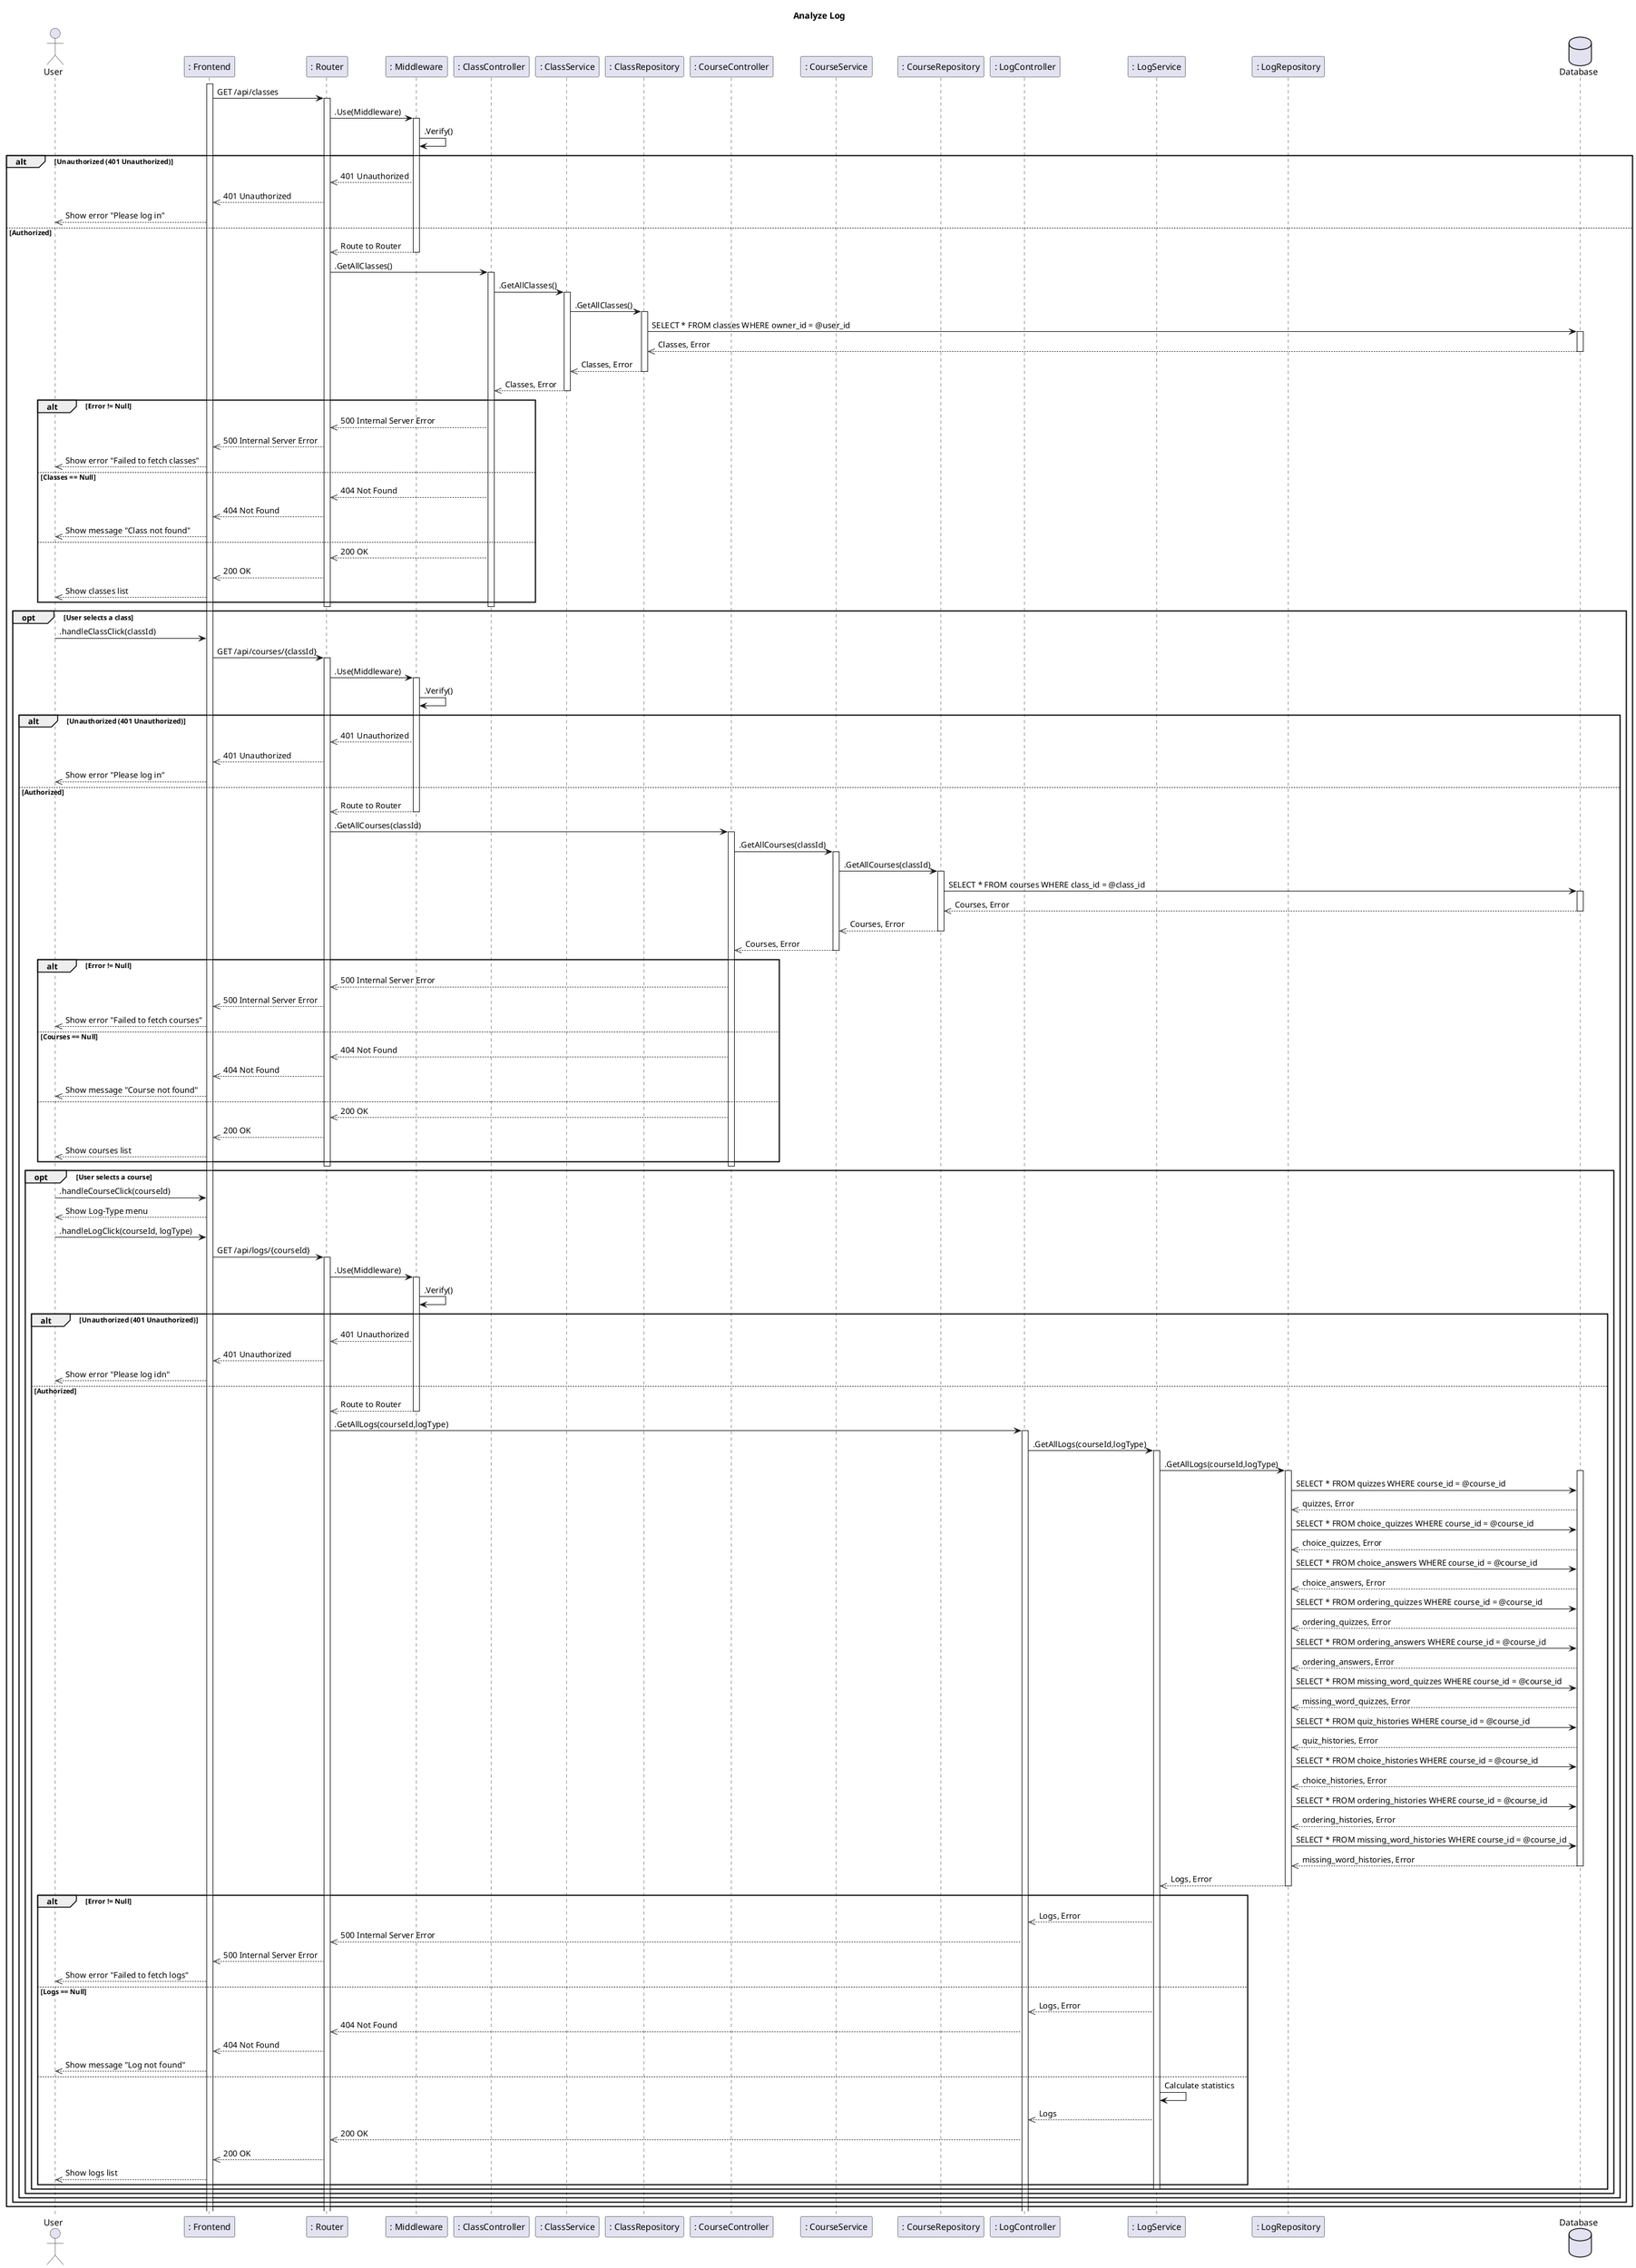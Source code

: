 @startuml SequenceDiagram
title Analyze Log

actor User
participant ": Frontend" as Frontend
participant ": Router" as Router
participant ": Middleware" as Middleware

participant ": ClassController" as ClassController
participant ": ClassService" as ClassService
participant ": ClassRepository" as ClassRepository

participant ": CourseController" as CourseController
participant ": CourseService" as CourseService
participant ": CourseRepository" as CourseRepository

participant ": LogController" as LogController
participant ": LogService" as LogService
participant ": LogRepository" as LogRepository

database Database

activate Frontend

Frontend -> Router: GET /api/classes
activate Router

Router -> Middleware: .Use(Middleware)
activate Middleware
Middleware -> Middleware : .Verify()
alt Unauthorized (401 Unauthorized)
  Middleware -->> Router: 401 Unauthorized
  Router -->> Frontend: 401 Unauthorized
  Frontend -->> User: Show error "Please log in"
else Authorized
  Middleware -->> Router: Route to Router
  deactivate Middleware
  Router -> ClassController: .GetAllClasses()
  activate ClassController
  ClassController -> ClassService: .GetAllClasses()
  activate ClassService
  ClassService -> ClassRepository: .GetAllClasses()
  activate ClassRepository
  ClassRepository -> Database: SELECT * FROM classes WHERE owner_id = @user_id
  activate Database
  Database -->> ClassRepository : Classes, Error
  deactivate Database
  ClassRepository -->> ClassService : Classes, Error
  deactivate ClassRepository
  ClassService -->> ClassController : Classes, Error
  deactivate ClassService
  alt Error != Null
    ClassController -->> Router : 500 Internal Server Error
    Router -->> Frontend : 500 Internal Server Error
    Frontend -->> User : Show error "Failed to fetch classes"
  else Classes == Null
    ClassController -->> Router : 404 Not Found
    Router -->> Frontend : 404 Not Found
    Frontend -->> User : Show message "Class not found"
  else
    ClassController -->> Router : 200 OK
    Router -->> Frontend : 200 OK
    Frontend -->> User : Show classes list
  end
  deactivate ClassController
  deactivate Router

  opt User selects a class
    User -> Frontend: .handleClassClick(classId)
    Frontend -> Router: GET /api/courses/{classId}
    activate Router

    Router -> Middleware: .Use(Middleware)
    activate Middleware
    Middleware -> Middleware : .Verify()
    alt Unauthorized (401 Unauthorized)
      Middleware -->> Router: 401 Unauthorized
      Router -->> Frontend: 401 Unauthorized
      Frontend -->> User: Show error "Please log in"
    else Authorized
      Middleware -->> Router: Route to Router
      deactivate Middleware
      Router -> CourseController: .GetAllCourses(classId)
      activate CourseController
      CourseController -> CourseService: .GetAllCourses(classId)
      activate CourseService
      CourseService -> CourseRepository: .GetAllCourses(classId)
      activate CourseRepository
      CourseRepository -> Database: SELECT * FROM courses WHERE class_id = @class_id
      activate Database
      Database -->> CourseRepository : Courses, Error
      deactivate Database
      CourseRepository -->> CourseService : Courses, Error
      deactivate CourseRepository
      CourseService -->> CourseController : Courses, Error
      deactivate CourseService
      alt Error != Null
        CourseController -->> Router : 500 Internal Server Error
        Router -->> Frontend : 500 Internal Server Error
        Frontend -->> User : Show error "Failed to fetch courses"
      else Courses == Null
        CourseController -->> Router : 404 Not Found
        Router -->> Frontend : 404 Not Found
        Frontend -->> User : Show message "Course not found"
      else
        CourseController -->> Router : 200 OK
        Router -->> Frontend : 200 OK
        Frontend -->> User : Show courses list
      end
      deactivate CourseController
      deactivate Router

      opt User selects a course
        User -> Frontend: .handleCourseClick(courseId)
        Frontend -->> User: Show Log-Type menu

        User -> Frontend: .handleLogClick(courseId, logType)
        Frontend -> Router: GET /api/logs/{courseId}
        activate Router

        Router -> Middleware: .Use(Middleware)
        activate Middleware
        Middleware -> Middleware : .Verify()
        alt Unauthorized (401 Unauthorized)
          Middleware -->> Router: 401 Unauthorized
          Router -->> Frontend: 401 Unauthorized
          Frontend -->> User: Show error "Please log idn"
        else Authorized
          Middleware -->> Router: Route to Router
          deactivate Middleware
          Router -> LogController: .GetAllLogs(courseId,logType)
          activate LogController
          LogController -> LogService: .GetAllLogs(courseId,logType)
          activate LogService
          LogService -> LogRepository: .GetAllLogs(courseId,logType)
          activate LogRepository
          activate Database
          LogRepository -> Database: SELECT * FROM quizzes WHERE course_id = @course_id
          Database -->> LogRepository : quizzes, Error
          LogRepository -> Database: SELECT * FROM choice_quizzes WHERE course_id = @course_id
          Database -->> LogRepository : choice_quizzes, Error
          LogRepository -> Database: SELECT * FROM choice_answers WHERE course_id = @course_id
          Database -->> LogRepository : choice_answers, Error
          LogRepository -> Database: SELECT * FROM ordering_quizzes WHERE course_id = @course_id
          Database -->> LogRepository : ordering_quizzes, Error
          LogRepository -> Database: SELECT * FROM ordering_answers WHERE course_id = @course_id
          Database -->> LogRepository : ordering_answers, Error
          LogRepository -> Database: SELECT * FROM missing_word_quizzes WHERE course_id = @course_id
          Database -->> LogRepository : missing_word_quizzes, Error
          LogRepository -> Database: SELECT * FROM quiz_histories WHERE course_id = @course_id
          Database -->> LogRepository : quiz_histories, Error
          LogRepository -> Database: SELECT * FROM choice_histories WHERE course_id = @course_id
          Database -->> LogRepository : choice_histories, Error
          LogRepository -> Database: SELECT * FROM ordering_histories WHERE course_id = @course_id
          Database -->> LogRepository : ordering_histories, Error
          LogRepository -> Database: SELECT * FROM missing_word_histories WHERE course_id = @course_id
          Database -->> LogRepository : missing_word_histories, Error
          deactivate Database
          LogRepository -->> LogService : Logs, Error
          deactivate LogRepository
          alt Error != Null
            LogService -->> LogController : Logs, Error
            LogController -->> Router : 500 Internal Server Error
            Router -->> Frontend : 500 Internal Server Error
            Frontend -->> User : Show error "Failed to fetch logs"
          else Logs == Null
            LogService -->> LogController : Logs, Error
            LogController -->> Router : 404 Not Found
            Router -->> Frontend : 404 Not Found
            Frontend -->> User : Show message "Log not found"
          else
            LogService -> LogService : Calculate statistics
            LogService -->> LogController : Logs
            LogController -->> Router : 200 OK
            Router -->> Frontend : 200 OK
            Frontend -->> User : Show logs list
          end
          deactivate LogService
        end
      end
    end
  end
end
@enduml
